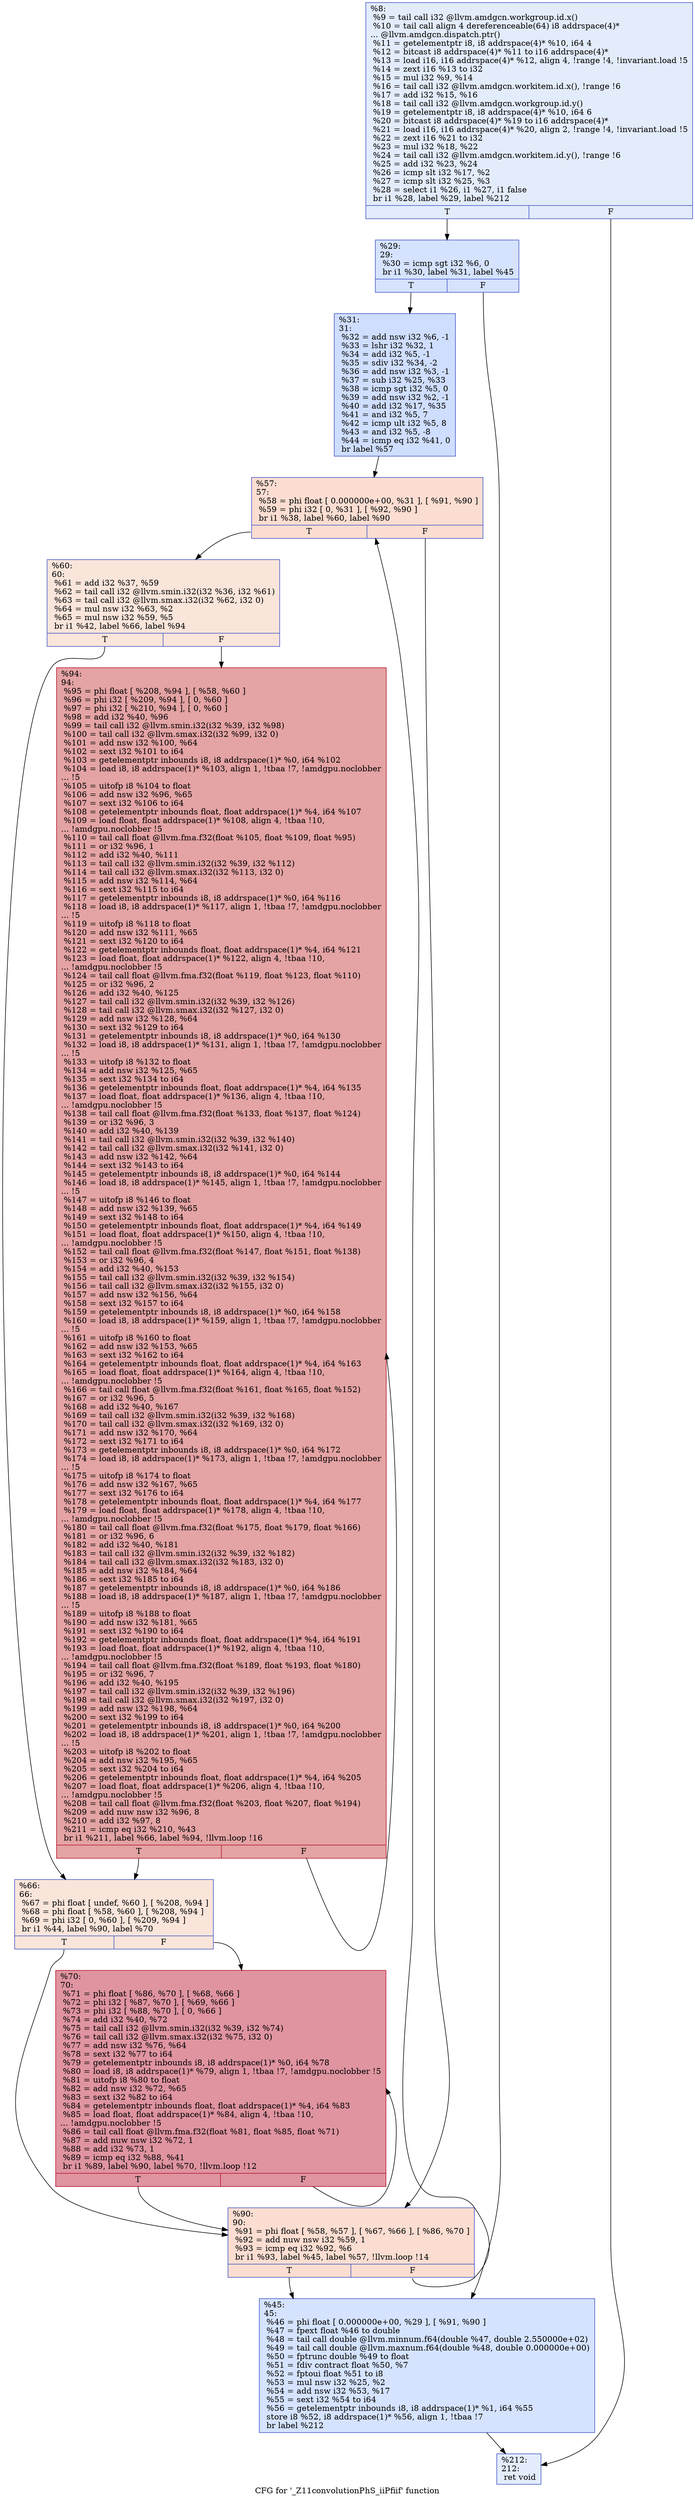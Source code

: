 digraph "CFG for '_Z11convolutionPhS_iiPfiif' function" {
	label="CFG for '_Z11convolutionPhS_iiPfiif' function";

	Node0x463fa00 [shape=record,color="#3d50c3ff", style=filled, fillcolor="#bfd3f670",label="{%8:\l  %9 = tail call i32 @llvm.amdgcn.workgroup.id.x()\l  %10 = tail call align 4 dereferenceable(64) i8 addrspace(4)*\l... @llvm.amdgcn.dispatch.ptr()\l  %11 = getelementptr i8, i8 addrspace(4)* %10, i64 4\l  %12 = bitcast i8 addrspace(4)* %11 to i16 addrspace(4)*\l  %13 = load i16, i16 addrspace(4)* %12, align 4, !range !4, !invariant.load !5\l  %14 = zext i16 %13 to i32\l  %15 = mul i32 %9, %14\l  %16 = tail call i32 @llvm.amdgcn.workitem.id.x(), !range !6\l  %17 = add i32 %15, %16\l  %18 = tail call i32 @llvm.amdgcn.workgroup.id.y()\l  %19 = getelementptr i8, i8 addrspace(4)* %10, i64 6\l  %20 = bitcast i8 addrspace(4)* %19 to i16 addrspace(4)*\l  %21 = load i16, i16 addrspace(4)* %20, align 2, !range !4, !invariant.load !5\l  %22 = zext i16 %21 to i32\l  %23 = mul i32 %18, %22\l  %24 = tail call i32 @llvm.amdgcn.workitem.id.y(), !range !6\l  %25 = add i32 %23, %24\l  %26 = icmp slt i32 %17, %2\l  %27 = icmp slt i32 %25, %3\l  %28 = select i1 %26, i1 %27, i1 false\l  br i1 %28, label %29, label %212\l|{<s0>T|<s1>F}}"];
	Node0x463fa00:s0 -> Node0x4643440;
	Node0x463fa00:s1 -> Node0x46434d0;
	Node0x4643440 [shape=record,color="#3d50c3ff", style=filled, fillcolor="#a1c0ff70",label="{%29:\l29:                                               \l  %30 = icmp sgt i32 %6, 0\l  br i1 %30, label %31, label %45\l|{<s0>T|<s1>F}}"];
	Node0x4643440:s0 -> Node0x46436d0;
	Node0x4643440:s1 -> Node0x4643720;
	Node0x46436d0 [shape=record,color="#3d50c3ff", style=filled, fillcolor="#93b5fe70",label="{%31:\l31:                                               \l  %32 = add nsw i32 %6, -1\l  %33 = lshr i32 %32, 1\l  %34 = add i32 %5, -1\l  %35 = sdiv i32 %34, -2\l  %36 = add nsw i32 %3, -1\l  %37 = sub i32 %25, %33\l  %38 = icmp sgt i32 %5, 0\l  %39 = add nsw i32 %2, -1\l  %40 = add i32 %17, %35\l  %41 = and i32 %5, 7\l  %42 = icmp ult i32 %5, 8\l  %43 = and i32 %5, -8\l  %44 = icmp eq i32 %41, 0\l  br label %57\l}"];
	Node0x46436d0 -> Node0x46441f0;
	Node0x4643720 [shape=record,color="#3d50c3ff", style=filled, fillcolor="#a1c0ff70",label="{%45:\l45:                                               \l  %46 = phi float [ 0.000000e+00, %29 ], [ %91, %90 ]\l  %47 = fpext float %46 to double\l  %48 = tail call double @llvm.minnum.f64(double %47, double 2.550000e+02)\l  %49 = tail call double @llvm.maxnum.f64(double %48, double 0.000000e+00)\l  %50 = fptrunc double %49 to float\l  %51 = fdiv contract float %50, %7\l  %52 = fptoui float %51 to i8\l  %53 = mul nsw i32 %25, %2\l  %54 = add nsw i32 %53, %17\l  %55 = sext i32 %54 to i64\l  %56 = getelementptr inbounds i8, i8 addrspace(1)* %1, i64 %55\l  store i8 %52, i8 addrspace(1)* %56, align 1, !tbaa !7\l  br label %212\l}"];
	Node0x4643720 -> Node0x46434d0;
	Node0x46441f0 [shape=record,color="#3d50c3ff", style=filled, fillcolor="#f7b39670",label="{%57:\l57:                                               \l  %58 = phi float [ 0.000000e+00, %31 ], [ %91, %90 ]\l  %59 = phi i32 [ 0, %31 ], [ %92, %90 ]\l  br i1 %38, label %60, label %90\l|{<s0>T|<s1>F}}"];
	Node0x46441f0:s0 -> Node0x4645b50;
	Node0x46441f0:s1 -> Node0x4644d30;
	Node0x4645b50 [shape=record,color="#3d50c3ff", style=filled, fillcolor="#f4c5ad70",label="{%60:\l60:                                               \l  %61 = add i32 %37, %59\l  %62 = tail call i32 @llvm.smin.i32(i32 %36, i32 %61)\l  %63 = tail call i32 @llvm.smax.i32(i32 %62, i32 0)\l  %64 = mul nsw i32 %63, %2\l  %65 = mul nsw i32 %59, %5\l  br i1 %42, label %66, label %94\l|{<s0>T|<s1>F}}"];
	Node0x4645b50:s0 -> Node0x46439b0;
	Node0x4645b50:s1 -> Node0x4643a40;
	Node0x46439b0 [shape=record,color="#3d50c3ff", style=filled, fillcolor="#f4c5ad70",label="{%66:\l66:                                               \l  %67 = phi float [ undef, %60 ], [ %208, %94 ]\l  %68 = phi float [ %58, %60 ], [ %208, %94 ]\l  %69 = phi i32 [ 0, %60 ], [ %209, %94 ]\l  br i1 %44, label %90, label %70\l|{<s0>T|<s1>F}}"];
	Node0x46439b0:s0 -> Node0x4644d30;
	Node0x46439b0:s1 -> Node0x4646d10;
	Node0x4646d10 [shape=record,color="#b70d28ff", style=filled, fillcolor="#b70d2870",label="{%70:\l70:                                               \l  %71 = phi float [ %86, %70 ], [ %68, %66 ]\l  %72 = phi i32 [ %87, %70 ], [ %69, %66 ]\l  %73 = phi i32 [ %88, %70 ], [ 0, %66 ]\l  %74 = add i32 %40, %72\l  %75 = tail call i32 @llvm.smin.i32(i32 %39, i32 %74)\l  %76 = tail call i32 @llvm.smax.i32(i32 %75, i32 0)\l  %77 = add nsw i32 %76, %64\l  %78 = sext i32 %77 to i64\l  %79 = getelementptr inbounds i8, i8 addrspace(1)* %0, i64 %78\l  %80 = load i8, i8 addrspace(1)* %79, align 1, !tbaa !7, !amdgpu.noclobber !5\l  %81 = uitofp i8 %80 to float\l  %82 = add nsw i32 %72, %65\l  %83 = sext i32 %82 to i64\l  %84 = getelementptr inbounds float, float addrspace(1)* %4, i64 %83\l  %85 = load float, float addrspace(1)* %84, align 4, !tbaa !10,\l... !amdgpu.noclobber !5\l  %86 = tail call float @llvm.fma.f32(float %81, float %85, float %71)\l  %87 = add nuw nsw i32 %72, 1\l  %88 = add i32 %73, 1\l  %89 = icmp eq i32 %88, %41\l  br i1 %89, label %90, label %70, !llvm.loop !12\l|{<s0>T|<s1>F}}"];
	Node0x4646d10:s0 -> Node0x4644d30;
	Node0x4646d10:s1 -> Node0x4646d10;
	Node0x4644d30 [shape=record,color="#3d50c3ff", style=filled, fillcolor="#f7b39670",label="{%90:\l90:                                               \l  %91 = phi float [ %58, %57 ], [ %67, %66 ], [ %86, %70 ]\l  %92 = add nuw nsw i32 %59, 1\l  %93 = icmp eq i32 %92, %6\l  br i1 %93, label %45, label %57, !llvm.loop !14\l|{<s0>T|<s1>F}}"];
	Node0x4644d30:s0 -> Node0x4643720;
	Node0x4644d30:s1 -> Node0x46441f0;
	Node0x4643a40 [shape=record,color="#b70d28ff", style=filled, fillcolor="#c32e3170",label="{%94:\l94:                                               \l  %95 = phi float [ %208, %94 ], [ %58, %60 ]\l  %96 = phi i32 [ %209, %94 ], [ 0, %60 ]\l  %97 = phi i32 [ %210, %94 ], [ 0, %60 ]\l  %98 = add i32 %40, %96\l  %99 = tail call i32 @llvm.smin.i32(i32 %39, i32 %98)\l  %100 = tail call i32 @llvm.smax.i32(i32 %99, i32 0)\l  %101 = add nsw i32 %100, %64\l  %102 = sext i32 %101 to i64\l  %103 = getelementptr inbounds i8, i8 addrspace(1)* %0, i64 %102\l  %104 = load i8, i8 addrspace(1)* %103, align 1, !tbaa !7, !amdgpu.noclobber\l... !5\l  %105 = uitofp i8 %104 to float\l  %106 = add nsw i32 %96, %65\l  %107 = sext i32 %106 to i64\l  %108 = getelementptr inbounds float, float addrspace(1)* %4, i64 %107\l  %109 = load float, float addrspace(1)* %108, align 4, !tbaa !10,\l... !amdgpu.noclobber !5\l  %110 = tail call float @llvm.fma.f32(float %105, float %109, float %95)\l  %111 = or i32 %96, 1\l  %112 = add i32 %40, %111\l  %113 = tail call i32 @llvm.smin.i32(i32 %39, i32 %112)\l  %114 = tail call i32 @llvm.smax.i32(i32 %113, i32 0)\l  %115 = add nsw i32 %114, %64\l  %116 = sext i32 %115 to i64\l  %117 = getelementptr inbounds i8, i8 addrspace(1)* %0, i64 %116\l  %118 = load i8, i8 addrspace(1)* %117, align 1, !tbaa !7, !amdgpu.noclobber\l... !5\l  %119 = uitofp i8 %118 to float\l  %120 = add nsw i32 %111, %65\l  %121 = sext i32 %120 to i64\l  %122 = getelementptr inbounds float, float addrspace(1)* %4, i64 %121\l  %123 = load float, float addrspace(1)* %122, align 4, !tbaa !10,\l... !amdgpu.noclobber !5\l  %124 = tail call float @llvm.fma.f32(float %119, float %123, float %110)\l  %125 = or i32 %96, 2\l  %126 = add i32 %40, %125\l  %127 = tail call i32 @llvm.smin.i32(i32 %39, i32 %126)\l  %128 = tail call i32 @llvm.smax.i32(i32 %127, i32 0)\l  %129 = add nsw i32 %128, %64\l  %130 = sext i32 %129 to i64\l  %131 = getelementptr inbounds i8, i8 addrspace(1)* %0, i64 %130\l  %132 = load i8, i8 addrspace(1)* %131, align 1, !tbaa !7, !amdgpu.noclobber\l... !5\l  %133 = uitofp i8 %132 to float\l  %134 = add nsw i32 %125, %65\l  %135 = sext i32 %134 to i64\l  %136 = getelementptr inbounds float, float addrspace(1)* %4, i64 %135\l  %137 = load float, float addrspace(1)* %136, align 4, !tbaa !10,\l... !amdgpu.noclobber !5\l  %138 = tail call float @llvm.fma.f32(float %133, float %137, float %124)\l  %139 = or i32 %96, 3\l  %140 = add i32 %40, %139\l  %141 = tail call i32 @llvm.smin.i32(i32 %39, i32 %140)\l  %142 = tail call i32 @llvm.smax.i32(i32 %141, i32 0)\l  %143 = add nsw i32 %142, %64\l  %144 = sext i32 %143 to i64\l  %145 = getelementptr inbounds i8, i8 addrspace(1)* %0, i64 %144\l  %146 = load i8, i8 addrspace(1)* %145, align 1, !tbaa !7, !amdgpu.noclobber\l... !5\l  %147 = uitofp i8 %146 to float\l  %148 = add nsw i32 %139, %65\l  %149 = sext i32 %148 to i64\l  %150 = getelementptr inbounds float, float addrspace(1)* %4, i64 %149\l  %151 = load float, float addrspace(1)* %150, align 4, !tbaa !10,\l... !amdgpu.noclobber !5\l  %152 = tail call float @llvm.fma.f32(float %147, float %151, float %138)\l  %153 = or i32 %96, 4\l  %154 = add i32 %40, %153\l  %155 = tail call i32 @llvm.smin.i32(i32 %39, i32 %154)\l  %156 = tail call i32 @llvm.smax.i32(i32 %155, i32 0)\l  %157 = add nsw i32 %156, %64\l  %158 = sext i32 %157 to i64\l  %159 = getelementptr inbounds i8, i8 addrspace(1)* %0, i64 %158\l  %160 = load i8, i8 addrspace(1)* %159, align 1, !tbaa !7, !amdgpu.noclobber\l... !5\l  %161 = uitofp i8 %160 to float\l  %162 = add nsw i32 %153, %65\l  %163 = sext i32 %162 to i64\l  %164 = getelementptr inbounds float, float addrspace(1)* %4, i64 %163\l  %165 = load float, float addrspace(1)* %164, align 4, !tbaa !10,\l... !amdgpu.noclobber !5\l  %166 = tail call float @llvm.fma.f32(float %161, float %165, float %152)\l  %167 = or i32 %96, 5\l  %168 = add i32 %40, %167\l  %169 = tail call i32 @llvm.smin.i32(i32 %39, i32 %168)\l  %170 = tail call i32 @llvm.smax.i32(i32 %169, i32 0)\l  %171 = add nsw i32 %170, %64\l  %172 = sext i32 %171 to i64\l  %173 = getelementptr inbounds i8, i8 addrspace(1)* %0, i64 %172\l  %174 = load i8, i8 addrspace(1)* %173, align 1, !tbaa !7, !amdgpu.noclobber\l... !5\l  %175 = uitofp i8 %174 to float\l  %176 = add nsw i32 %167, %65\l  %177 = sext i32 %176 to i64\l  %178 = getelementptr inbounds float, float addrspace(1)* %4, i64 %177\l  %179 = load float, float addrspace(1)* %178, align 4, !tbaa !10,\l... !amdgpu.noclobber !5\l  %180 = tail call float @llvm.fma.f32(float %175, float %179, float %166)\l  %181 = or i32 %96, 6\l  %182 = add i32 %40, %181\l  %183 = tail call i32 @llvm.smin.i32(i32 %39, i32 %182)\l  %184 = tail call i32 @llvm.smax.i32(i32 %183, i32 0)\l  %185 = add nsw i32 %184, %64\l  %186 = sext i32 %185 to i64\l  %187 = getelementptr inbounds i8, i8 addrspace(1)* %0, i64 %186\l  %188 = load i8, i8 addrspace(1)* %187, align 1, !tbaa !7, !amdgpu.noclobber\l... !5\l  %189 = uitofp i8 %188 to float\l  %190 = add nsw i32 %181, %65\l  %191 = sext i32 %190 to i64\l  %192 = getelementptr inbounds float, float addrspace(1)* %4, i64 %191\l  %193 = load float, float addrspace(1)* %192, align 4, !tbaa !10,\l... !amdgpu.noclobber !5\l  %194 = tail call float @llvm.fma.f32(float %189, float %193, float %180)\l  %195 = or i32 %96, 7\l  %196 = add i32 %40, %195\l  %197 = tail call i32 @llvm.smin.i32(i32 %39, i32 %196)\l  %198 = tail call i32 @llvm.smax.i32(i32 %197, i32 0)\l  %199 = add nsw i32 %198, %64\l  %200 = sext i32 %199 to i64\l  %201 = getelementptr inbounds i8, i8 addrspace(1)* %0, i64 %200\l  %202 = load i8, i8 addrspace(1)* %201, align 1, !tbaa !7, !amdgpu.noclobber\l... !5\l  %203 = uitofp i8 %202 to float\l  %204 = add nsw i32 %195, %65\l  %205 = sext i32 %204 to i64\l  %206 = getelementptr inbounds float, float addrspace(1)* %4, i64 %205\l  %207 = load float, float addrspace(1)* %206, align 4, !tbaa !10,\l... !amdgpu.noclobber !5\l  %208 = tail call float @llvm.fma.f32(float %203, float %207, float %194)\l  %209 = add nuw nsw i32 %96, 8\l  %210 = add i32 %97, 8\l  %211 = icmp eq i32 %210, %43\l  br i1 %211, label %66, label %94, !llvm.loop !16\l|{<s0>T|<s1>F}}"];
	Node0x4643a40:s0 -> Node0x46439b0;
	Node0x4643a40:s1 -> Node0x4643a40;
	Node0x46434d0 [shape=record,color="#3d50c3ff", style=filled, fillcolor="#bfd3f670",label="{%212:\l212:                                              \l  ret void\l}"];
}
